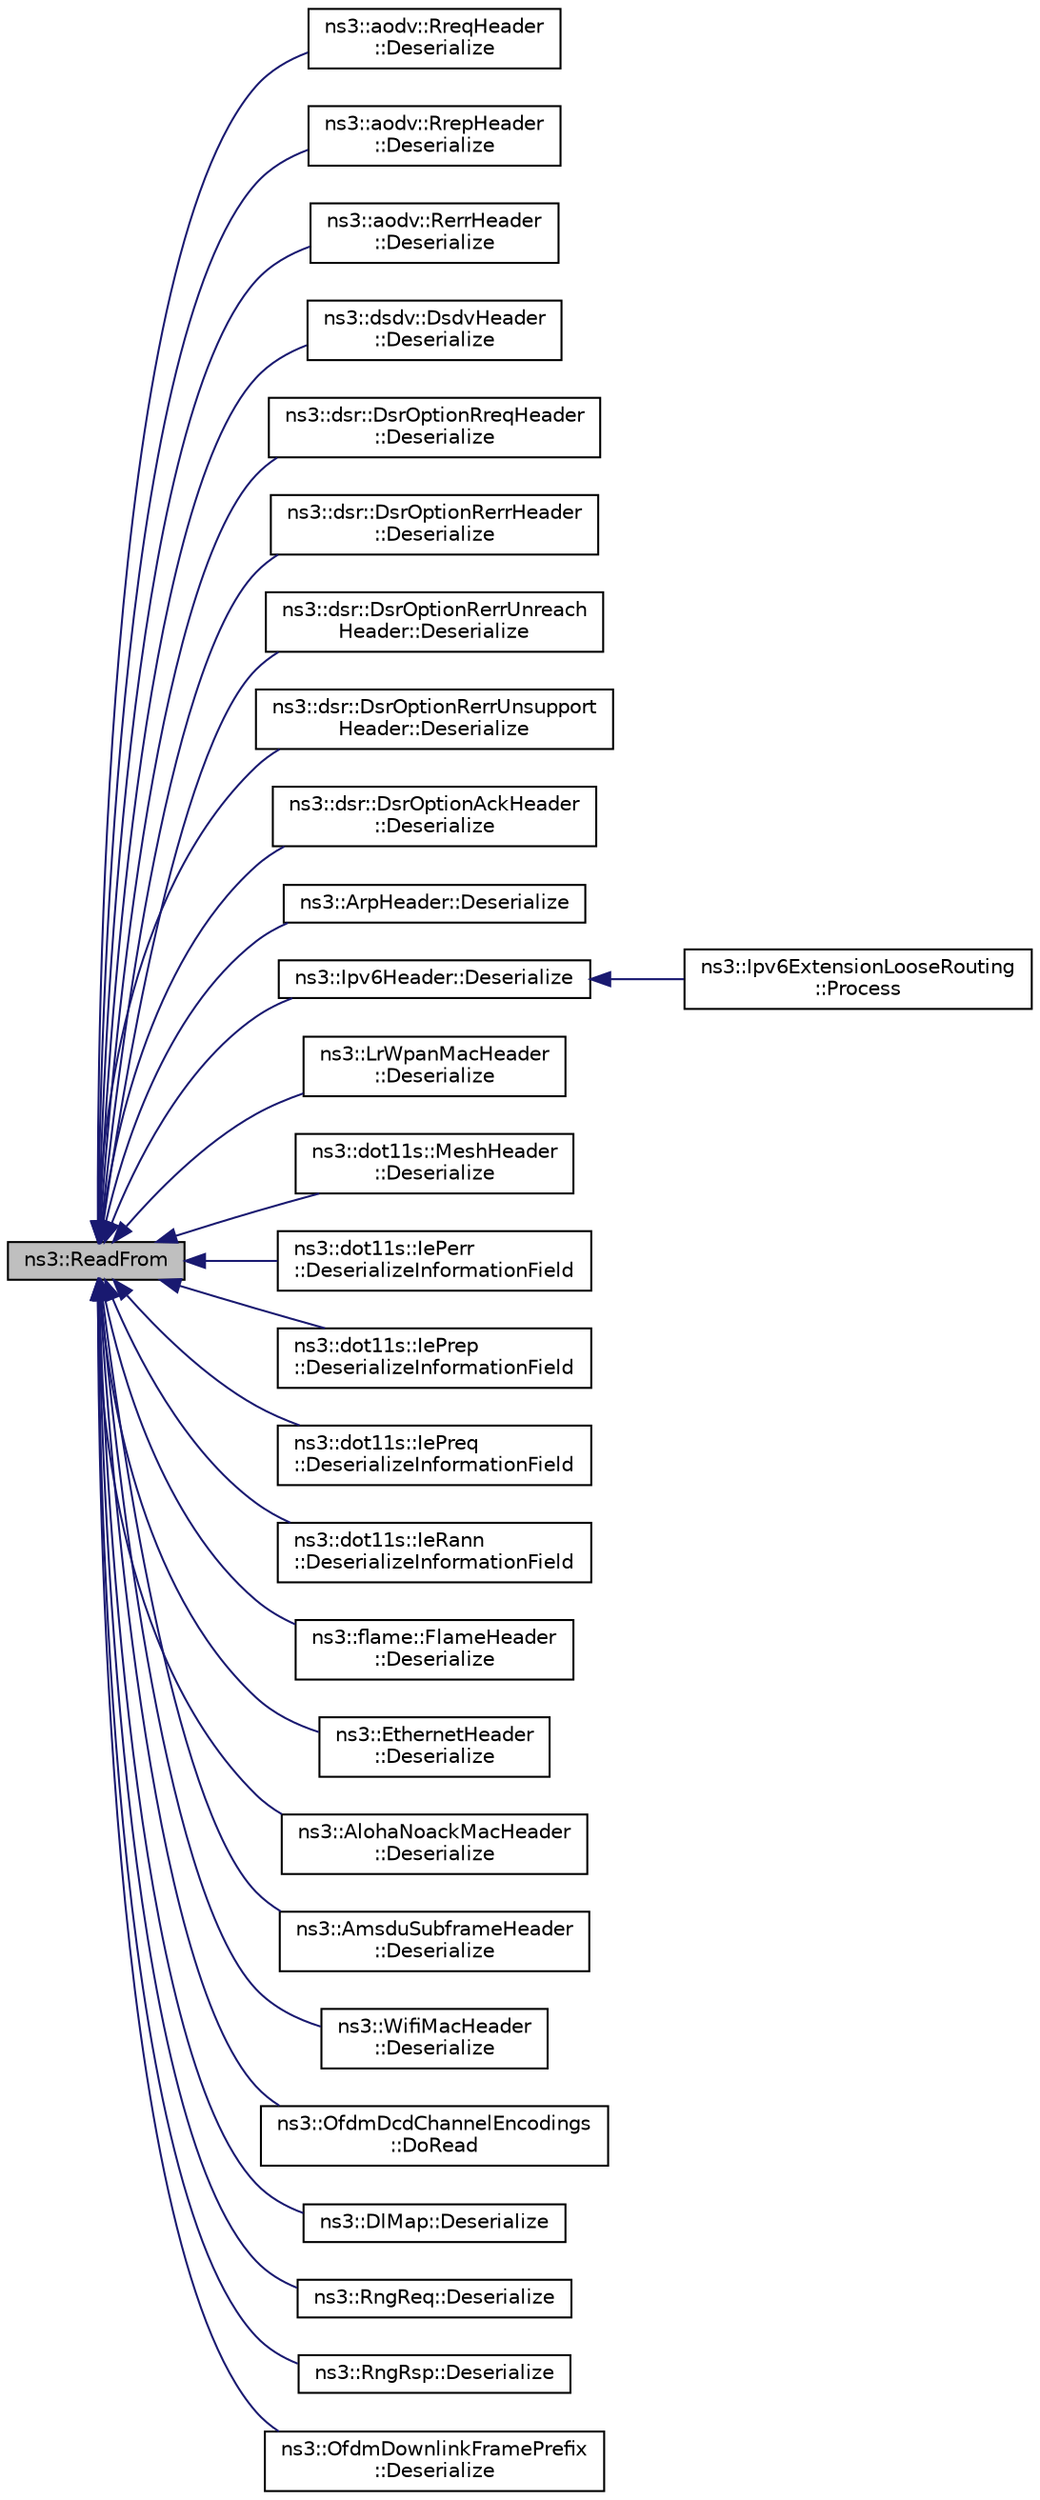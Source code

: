 digraph "ns3::ReadFrom"
{
  edge [fontname="Helvetica",fontsize="10",labelfontname="Helvetica",labelfontsize="10"];
  node [fontname="Helvetica",fontsize="10",shape=record];
  rankdir="LR";
  Node1 [label="ns3::ReadFrom",height=0.2,width=0.4,color="black", fillcolor="grey75", style="filled", fontcolor="black"];
  Node1 -> Node2 [dir="back",color="midnightblue",fontsize="10",style="solid"];
  Node2 [label="ns3::aodv::RreqHeader\l::Deserialize",height=0.2,width=0.4,color="black", fillcolor="white", style="filled",URL="$db/d7d/classns3_1_1aodv_1_1RreqHeader.html#a088f14d7f2fc75ee53fb03b689fc9443"];
  Node1 -> Node3 [dir="back",color="midnightblue",fontsize="10",style="solid"];
  Node3 [label="ns3::aodv::RrepHeader\l::Deserialize",height=0.2,width=0.4,color="black", fillcolor="white", style="filled",URL="$df/d54/classns3_1_1aodv_1_1RrepHeader.html#a04a25ec636230a30d39bff020569f129"];
  Node1 -> Node4 [dir="back",color="midnightblue",fontsize="10",style="solid"];
  Node4 [label="ns3::aodv::RerrHeader\l::Deserialize",height=0.2,width=0.4,color="black", fillcolor="white", style="filled",URL="$d2/df8/classns3_1_1aodv_1_1RerrHeader.html#a6b1816ffe9a9cc9d4f4eb57f25780472"];
  Node1 -> Node5 [dir="back",color="midnightblue",fontsize="10",style="solid"];
  Node5 [label="ns3::dsdv::DsdvHeader\l::Deserialize",height=0.2,width=0.4,color="black", fillcolor="white", style="filled",URL="$d0/db8/classns3_1_1dsdv_1_1DsdvHeader.html#a63c2b107d15967539e0e2b9f129efbbb"];
  Node1 -> Node6 [dir="back",color="midnightblue",fontsize="10",style="solid"];
  Node6 [label="ns3::dsr::DsrOptionRreqHeader\l::Deserialize",height=0.2,width=0.4,color="black", fillcolor="white", style="filled",URL="$d9/d21/classns3_1_1dsr_1_1DsrOptionRreqHeader.html#a7cf6a4240408c554fe4ca6ea9b266651",tooltip="Deserialize the packet. "];
  Node1 -> Node7 [dir="back",color="midnightblue",fontsize="10",style="solid"];
  Node7 [label="ns3::dsr::DsrOptionRerrHeader\l::Deserialize",height=0.2,width=0.4,color="black", fillcolor="white", style="filled",URL="$d6/d26/classns3_1_1dsr_1_1DsrOptionRerrHeader.html#ab8bc84d5e10a371524ed37035db5dbec",tooltip="Deserialize the packet. "];
  Node1 -> Node8 [dir="back",color="midnightblue",fontsize="10",style="solid"];
  Node8 [label="ns3::dsr::DsrOptionRerrUnreach\lHeader::Deserialize",height=0.2,width=0.4,color="black", fillcolor="white", style="filled",URL="$d0/d90/classns3_1_1dsr_1_1DsrOptionRerrUnreachHeader.html#ab6cda2c6108b5a5076941b7f541ef320",tooltip="Deserialize the packet. "];
  Node1 -> Node9 [dir="back",color="midnightblue",fontsize="10",style="solid"];
  Node9 [label="ns3::dsr::DsrOptionRerrUnsupport\lHeader::Deserialize",height=0.2,width=0.4,color="black", fillcolor="white", style="filled",URL="$db/df8/classns3_1_1dsr_1_1DsrOptionRerrUnsupportHeader.html#ad568e52cacee0c67a43338e8838806a5",tooltip="Deserialize the packet. "];
  Node1 -> Node10 [dir="back",color="midnightblue",fontsize="10",style="solid"];
  Node10 [label="ns3::dsr::DsrOptionAckHeader\l::Deserialize",height=0.2,width=0.4,color="black", fillcolor="white", style="filled",URL="$db/d30/classns3_1_1dsr_1_1DsrOptionAckHeader.html#a0c7f637f03ac2f48cfabfd8f18671a39",tooltip="Deserialize the packet. "];
  Node1 -> Node11 [dir="back",color="midnightblue",fontsize="10",style="solid"];
  Node11 [label="ns3::ArpHeader::Deserialize",height=0.2,width=0.4,color="black", fillcolor="white", style="filled",URL="$db/d42/classns3_1_1ArpHeader.html#ac4ac02b6ff4125d41dfe52593f23718d"];
  Node1 -> Node12 [dir="back",color="midnightblue",fontsize="10",style="solid"];
  Node12 [label="ns3::Ipv6Header::Deserialize",height=0.2,width=0.4,color="black", fillcolor="white", style="filled",URL="$d8/d5d/classns3_1_1Ipv6Header.html#ad444d49877468f76bbc9ab1b50e9dd02",tooltip="Deserialize the packet. "];
  Node12 -> Node13 [dir="back",color="midnightblue",fontsize="10",style="solid"];
  Node13 [label="ns3::Ipv6ExtensionLooseRouting\l::Process",height=0.2,width=0.4,color="black", fillcolor="white", style="filled",URL="$df/d36/classns3_1_1Ipv6ExtensionLooseRouting.html#ab73c109952d780d1eb52c2f7c144e546",tooltip="Process method Called from Ipv6L3Protocol::Receive. "];
  Node1 -> Node14 [dir="back",color="midnightblue",fontsize="10",style="solid"];
  Node14 [label="ns3::LrWpanMacHeader\l::Deserialize",height=0.2,width=0.4,color="black", fillcolor="white", style="filled",URL="$d8/db7/classns3_1_1LrWpanMacHeader.html#aab33c3f99445389aba5e08b45189c873"];
  Node1 -> Node15 [dir="back",color="midnightblue",fontsize="10",style="solid"];
  Node15 [label="ns3::dot11s::MeshHeader\l::Deserialize",height=0.2,width=0.4,color="black", fillcolor="white", style="filled",URL="$d2/de1/classns3_1_1dot11s_1_1MeshHeader.html#ae1d5bb8426d5bb59885db11f699f436c"];
  Node1 -> Node16 [dir="back",color="midnightblue",fontsize="10",style="solid"];
  Node16 [label="ns3::dot11s::IePerr\l::DeserializeInformationField",height=0.2,width=0.4,color="black", fillcolor="white", style="filled",URL="$d0/d39/classns3_1_1dot11s_1_1IePerr.html#a1fbb240ad4b0dfc2a7b93b917016cc88"];
  Node1 -> Node17 [dir="back",color="midnightblue",fontsize="10",style="solid"];
  Node17 [label="ns3::dot11s::IePrep\l::DeserializeInformationField",height=0.2,width=0.4,color="black", fillcolor="white", style="filled",URL="$d9/d1f/classns3_1_1dot11s_1_1IePrep.html#a08947daf4588697d23cb60c8fe7b765a"];
  Node1 -> Node18 [dir="back",color="midnightblue",fontsize="10",style="solid"];
  Node18 [label="ns3::dot11s::IePreq\l::DeserializeInformationField",height=0.2,width=0.4,color="black", fillcolor="white", style="filled",URL="$da/d9b/classns3_1_1dot11s_1_1IePreq.html#a74e347ed4ea479edd313986c89ba33d2"];
  Node1 -> Node19 [dir="back",color="midnightblue",fontsize="10",style="solid"];
  Node19 [label="ns3::dot11s::IeRann\l::DeserializeInformationField",height=0.2,width=0.4,color="black", fillcolor="white", style="filled",URL="$d8/d82/classns3_1_1dot11s_1_1IeRann.html#a5561ca960fd8728857042b0ccb8dc6eb"];
  Node1 -> Node20 [dir="back",color="midnightblue",fontsize="10",style="solid"];
  Node20 [label="ns3::flame::FlameHeader\l::Deserialize",height=0.2,width=0.4,color="black", fillcolor="white", style="filled",URL="$d5/dcd/classns3_1_1flame_1_1FlameHeader.html#ada911cbb255eb829e842812dce4b2fc7"];
  Node1 -> Node21 [dir="back",color="midnightblue",fontsize="10",style="solid"];
  Node21 [label="ns3::EthernetHeader\l::Deserialize",height=0.2,width=0.4,color="black", fillcolor="white", style="filled",URL="$d3/d9a/classns3_1_1EthernetHeader.html#a2bcb7450f96588a8a1bb6ca132184424"];
  Node1 -> Node22 [dir="back",color="midnightblue",fontsize="10",style="solid"];
  Node22 [label="ns3::AlohaNoackMacHeader\l::Deserialize",height=0.2,width=0.4,color="black", fillcolor="white", style="filled",URL="$dc/d4b/classns3_1_1AlohaNoackMacHeader.html#a5a244ff094c5a2d56869e3a9f0553463"];
  Node1 -> Node23 [dir="back",color="midnightblue",fontsize="10",style="solid"];
  Node23 [label="ns3::AmsduSubframeHeader\l::Deserialize",height=0.2,width=0.4,color="black", fillcolor="white", style="filled",URL="$d2/dfd/classns3_1_1AmsduSubframeHeader.html#a9b093c3b2ef78c73c62b9497f35809e2"];
  Node1 -> Node24 [dir="back",color="midnightblue",fontsize="10",style="solid"];
  Node24 [label="ns3::WifiMacHeader\l::Deserialize",height=0.2,width=0.4,color="black", fillcolor="white", style="filled",URL="$d2/d9b/classns3_1_1WifiMacHeader.html#a90d4600f2911842469f6dad74cbd17e0"];
  Node1 -> Node25 [dir="back",color="midnightblue",fontsize="10",style="solid"];
  Node25 [label="ns3::OfdmDcdChannelEncodings\l::DoRead",height=0.2,width=0.4,color="black", fillcolor="white", style="filled",URL="$dc/dc3/classns3_1_1OfdmDcdChannelEncodings.html#aeb468bf3215d835d6a8407d5d306c3ae"];
  Node1 -> Node26 [dir="back",color="midnightblue",fontsize="10",style="solid"];
  Node26 [label="ns3::DlMap::Deserialize",height=0.2,width=0.4,color="black", fillcolor="white", style="filled",URL="$d6/d59/classns3_1_1DlMap.html#a32304809baa42509928e641226100b98"];
  Node1 -> Node27 [dir="back",color="midnightblue",fontsize="10",style="solid"];
  Node27 [label="ns3::RngReq::Deserialize",height=0.2,width=0.4,color="black", fillcolor="white", style="filled",URL="$d9/d81/classns3_1_1RngReq.html#ae7a6403ad1dfb0463182916ff9da486d"];
  Node1 -> Node28 [dir="back",color="midnightblue",fontsize="10",style="solid"];
  Node28 [label="ns3::RngRsp::Deserialize",height=0.2,width=0.4,color="black", fillcolor="white", style="filled",URL="$d5/d34/classns3_1_1RngRsp.html#a1444784acf694f3d67246fc664e79496"];
  Node1 -> Node29 [dir="back",color="midnightblue",fontsize="10",style="solid"];
  Node29 [label="ns3::OfdmDownlinkFramePrefix\l::Deserialize",height=0.2,width=0.4,color="black", fillcolor="white", style="filled",URL="$d2/d19/classns3_1_1OfdmDownlinkFramePrefix.html#af73288c0b2ca162f5006cfc44b27e762"];
}
